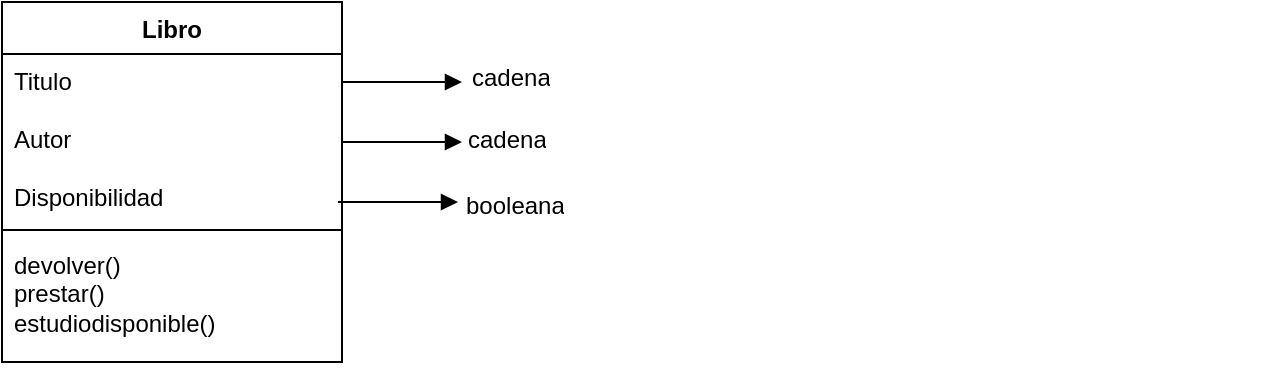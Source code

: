 <mxfile version="28.2.5">
  <diagram name="Page-1" id="VLY9DOI-aL_BCqWWJGeH">
    <mxGraphModel dx="1463" dy="339" grid="1" gridSize="10" guides="1" tooltips="1" connect="1" arrows="1" fold="1" page="1" pageScale="1" pageWidth="850" pageHeight="1100" math="0" shadow="0">
      <root>
        <mxCell id="0" />
        <mxCell id="1" parent="0" />
        <mxCell id="aoqDRn6NSikY3p8i2G0e-10" value="" style="text;strokeColor=none;fillColor=none;align=left;verticalAlign=middle;spacingTop=-1;spacingLeft=4;spacingRight=4;rotatable=0;labelPosition=right;points=[];portConstraint=eastwest;" parent="1" vertex="1">
          <mxGeometry x="-40" y="230" width="20" height="14" as="geometry" />
        </mxCell>
        <mxCell id="6nwrhTqP8MtVyprCZPn7-1" value="Libro" style="swimlane;fontStyle=1;align=center;verticalAlign=top;childLayout=stackLayout;horizontal=1;startSize=26;horizontalStack=0;resizeParent=1;resizeParentMax=0;resizeLast=0;collapsible=1;marginBottom=0;whiteSpace=wrap;html=1;" vertex="1" parent="1">
          <mxGeometry x="-650" y="180" width="170" height="180" as="geometry" />
        </mxCell>
        <mxCell id="6nwrhTqP8MtVyprCZPn7-2" value="&lt;font&gt;Titulo&lt;/font&gt;&lt;div&gt;&lt;br&gt;&lt;div&gt;&lt;div&gt;&lt;font&gt;Autor&lt;/font&gt;&lt;/div&gt;&lt;div&gt;&lt;font&gt;&lt;br&gt;&lt;/font&gt;&lt;/div&gt;&lt;div&gt;&lt;font&gt;Disponibilidad&lt;/font&gt;&lt;/div&gt;&lt;/div&gt;&lt;/div&gt;" style="text;strokeColor=none;fillColor=none;align=left;verticalAlign=top;spacingLeft=4;spacingRight=4;overflow=hidden;rotatable=0;points=[[0,0.5],[1,0.5]];portConstraint=eastwest;whiteSpace=wrap;html=1;" vertex="1" parent="6nwrhTqP8MtVyprCZPn7-1">
          <mxGeometry y="26" width="170" height="84" as="geometry" />
        </mxCell>
        <mxCell id="6nwrhTqP8MtVyprCZPn7-3" value="" style="line;strokeWidth=1;fillColor=none;align=left;verticalAlign=middle;spacingTop=-1;spacingLeft=3;spacingRight=3;rotatable=0;labelPosition=right;points=[];portConstraint=eastwest;strokeColor=inherit;" vertex="1" parent="6nwrhTqP8MtVyprCZPn7-1">
          <mxGeometry y="110" width="170" height="8" as="geometry" />
        </mxCell>
        <mxCell id="6nwrhTqP8MtVyprCZPn7-4" value="devolver()&lt;div&gt;prestar()&lt;/div&gt;&lt;div&gt;estudiodisponible()&lt;/div&gt;" style="text;strokeColor=none;fillColor=none;align=left;verticalAlign=top;spacingLeft=4;spacingRight=4;overflow=hidden;rotatable=0;points=[[0,0.5],[1,0.5]];portConstraint=eastwest;whiteSpace=wrap;html=1;" vertex="1" parent="6nwrhTqP8MtVyprCZPn7-1">
          <mxGeometry y="118" width="170" height="62" as="geometry" />
        </mxCell>
        <mxCell id="6nwrhTqP8MtVyprCZPn7-6" value="&lt;div&gt;&lt;br&gt;&lt;/div&gt;" style="endArrow=block;endFill=1;html=1;edgeStyle=orthogonalEdgeStyle;align=left;verticalAlign=top;rounded=0;" edge="1" parent="1">
          <mxGeometry x="1" y="-44" relative="1" as="geometry">
            <mxPoint x="-480" y="220" as="sourcePoint" />
            <mxPoint x="-420" y="220" as="targetPoint" />
            <Array as="points">
              <mxPoint x="-470" y="220" />
              <mxPoint x="-470" y="220" />
            </Array>
            <mxPoint x="30" y="-12" as="offset" />
          </mxGeometry>
        </mxCell>
        <mxCell id="6nwrhTqP8MtVyprCZPn7-11" value="cadena" style="text;strokeColor=none;fillColor=none;align=left;verticalAlign=top;spacingLeft=4;spacingRight=4;overflow=hidden;rotatable=0;points=[[0,0.5],[1,0.5]];portConstraint=eastwest;whiteSpace=wrap;html=1;" vertex="1" parent="1">
          <mxGeometry x="-421" y="204" width="100" height="26" as="geometry" />
        </mxCell>
        <mxCell id="6nwrhTqP8MtVyprCZPn7-12" value="&lt;div&gt;&lt;br&gt;&lt;/div&gt;" style="endArrow=block;endFill=1;html=1;edgeStyle=orthogonalEdgeStyle;align=left;verticalAlign=top;rounded=0;" edge="1" parent="1">
          <mxGeometry x="1" y="-44" relative="1" as="geometry">
            <mxPoint x="-480" y="250" as="sourcePoint" />
            <mxPoint x="-420" y="250" as="targetPoint" />
            <Array as="points">
              <mxPoint x="-470" y="250" />
              <mxPoint x="-470" y="250" />
            </Array>
            <mxPoint x="30" y="-12" as="offset" />
          </mxGeometry>
        </mxCell>
        <mxCell id="6nwrhTqP8MtVyprCZPn7-14" value="&lt;div&gt;&lt;br&gt;&lt;/div&gt;" style="endArrow=block;endFill=1;html=1;edgeStyle=orthogonalEdgeStyle;align=left;verticalAlign=top;rounded=0;" edge="1" parent="1">
          <mxGeometry x="1" y="-44" relative="1" as="geometry">
            <mxPoint x="-482" y="280" as="sourcePoint" />
            <mxPoint x="-422" y="280" as="targetPoint" />
            <Array as="points">
              <mxPoint x="-472" y="280" />
              <mxPoint x="-472" y="280" />
            </Array>
            <mxPoint x="30" y="-12" as="offset" />
          </mxGeometry>
        </mxCell>
        <mxCell id="6nwrhTqP8MtVyprCZPn7-16" value="cadena" style="text;strokeColor=none;fillColor=none;align=left;verticalAlign=top;spacingLeft=4;spacingRight=4;overflow=hidden;rotatable=0;points=[[0,0.5],[1,0.5]];portConstraint=eastwest;whiteSpace=wrap;html=1;" vertex="1" parent="1">
          <mxGeometry x="-423" y="235" width="100" height="26" as="geometry" />
        </mxCell>
        <mxCell id="6nwrhTqP8MtVyprCZPn7-17" value="booleana" style="text;strokeColor=none;fillColor=none;align=left;verticalAlign=top;spacingLeft=4;spacingRight=4;overflow=hidden;rotatable=0;points=[[0,0.5],[1,0.5]];portConstraint=eastwest;whiteSpace=wrap;html=1;" vertex="1" parent="1">
          <mxGeometry x="-424" y="268" width="100" height="26" as="geometry" />
        </mxCell>
      </root>
    </mxGraphModel>
  </diagram>
</mxfile>

